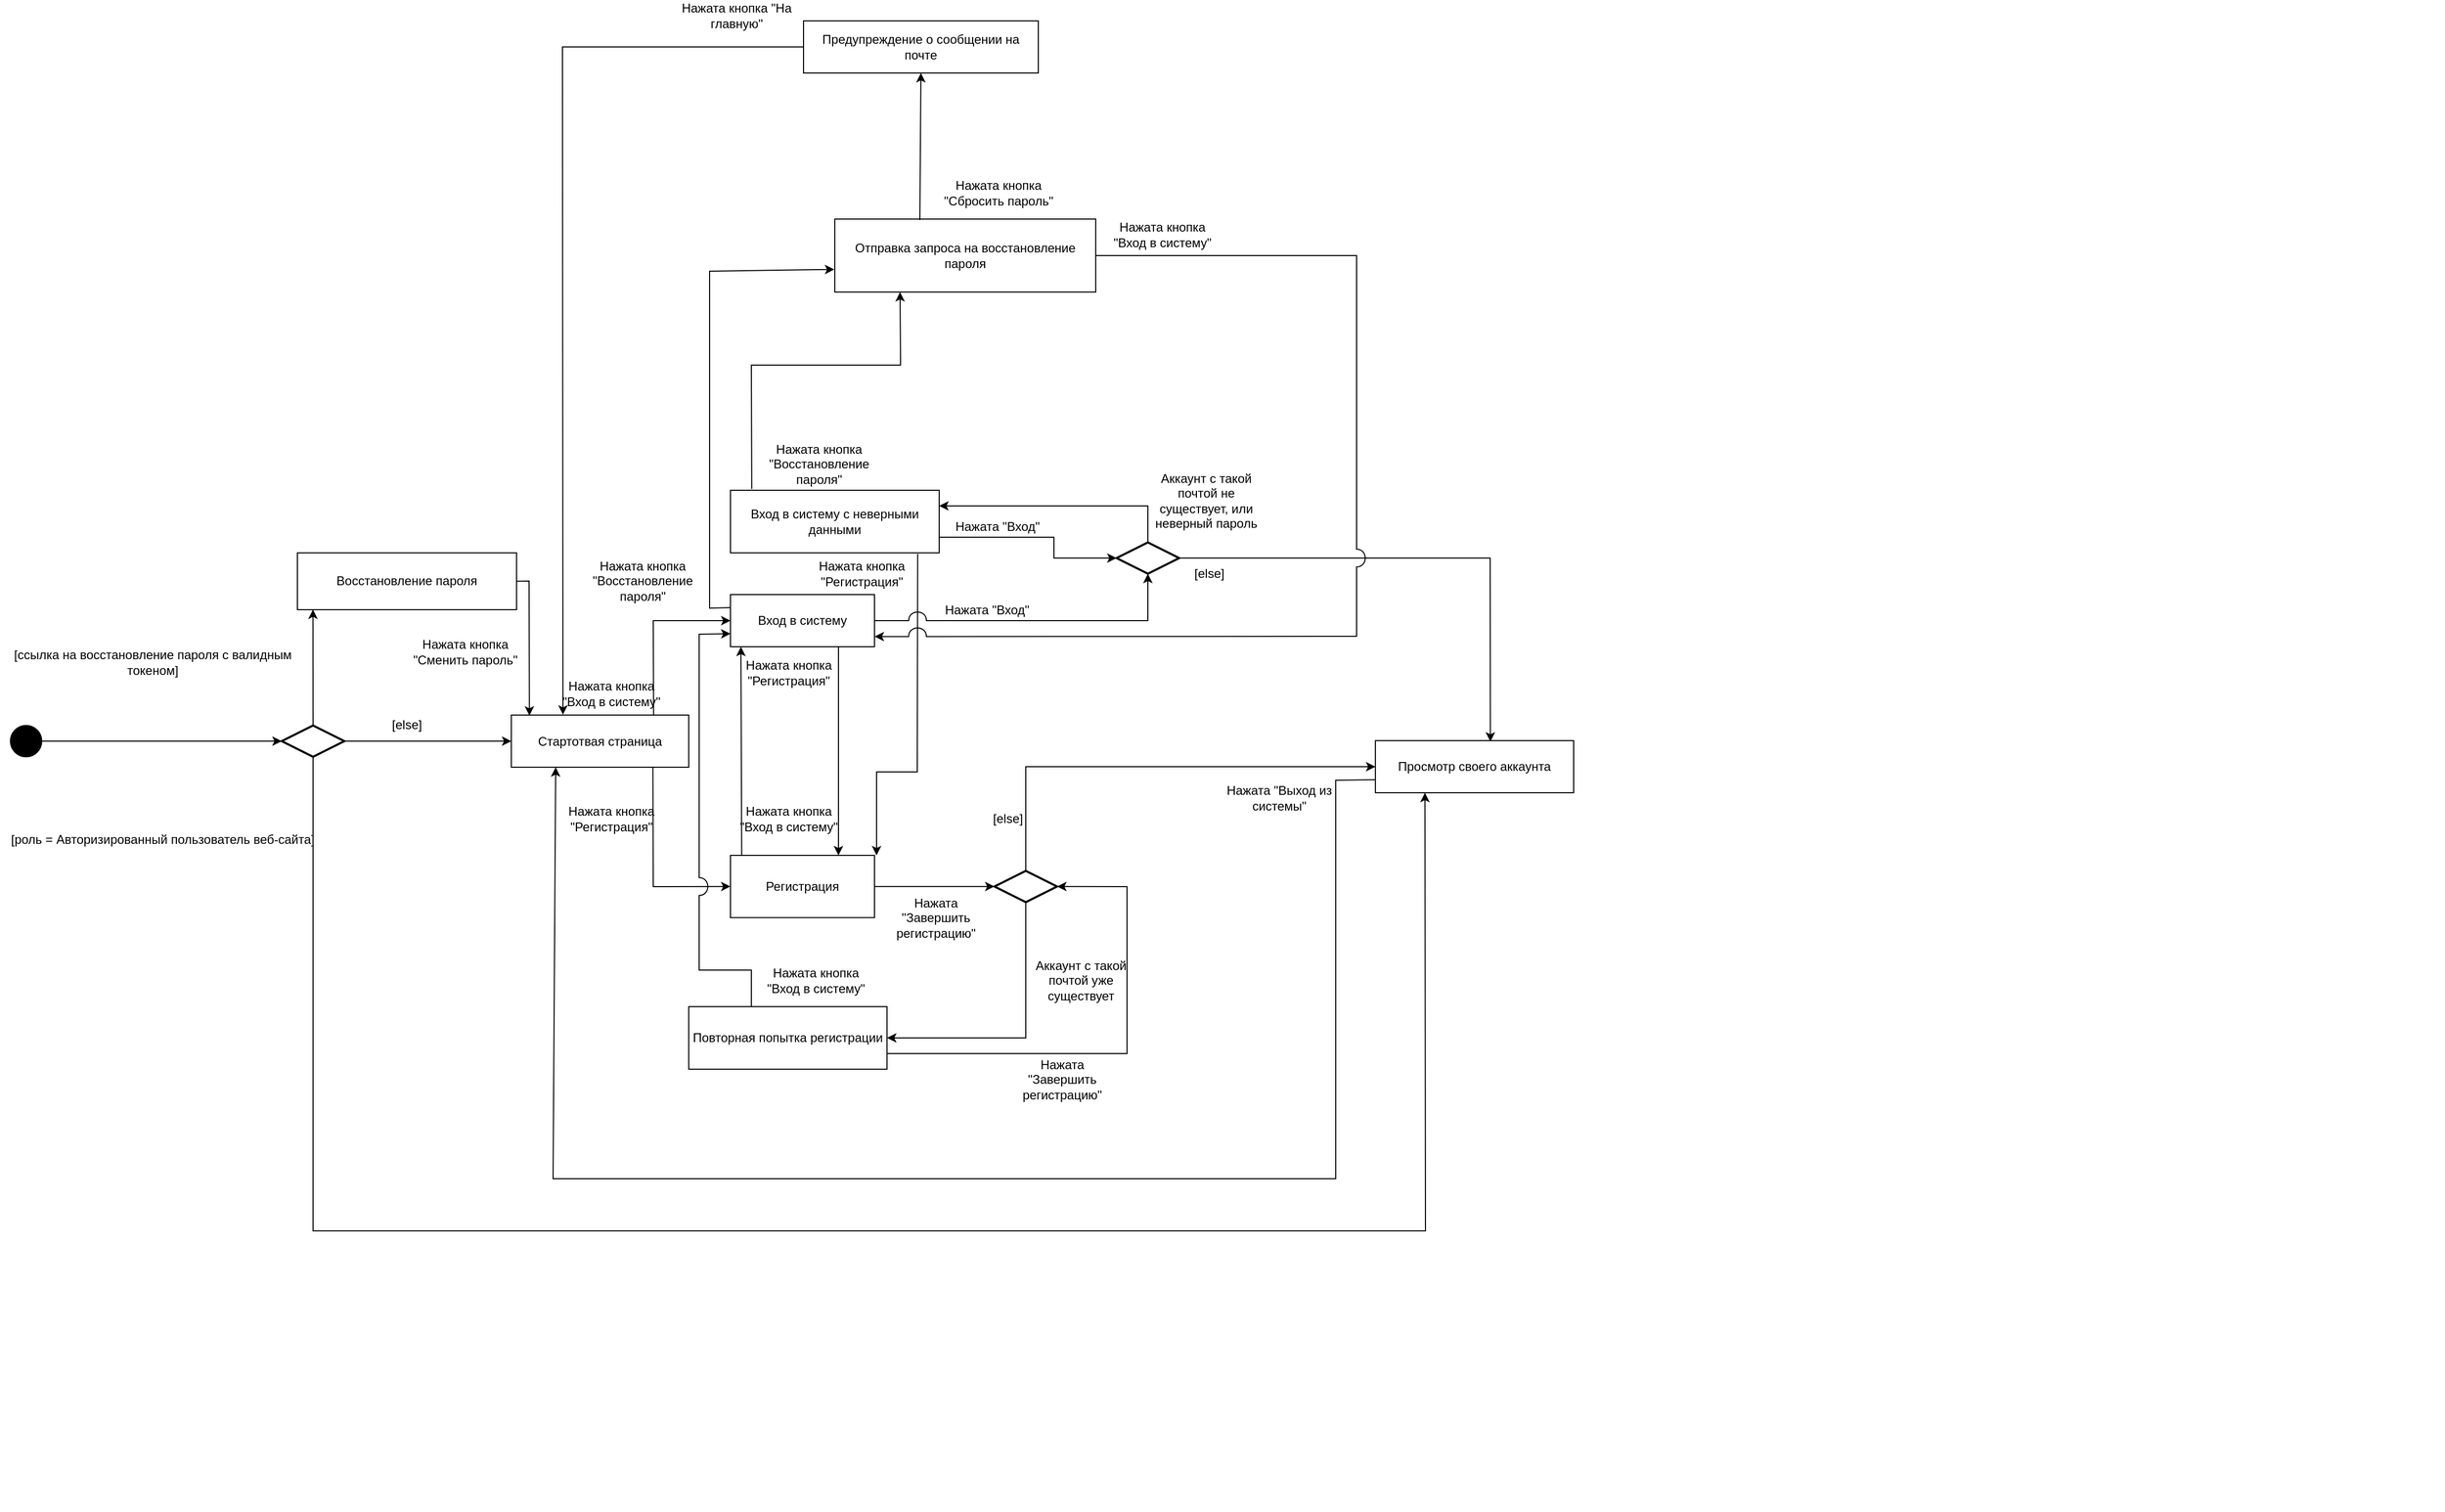 <mxfile version="23.1.3" type="device">
  <diagram id="onA2VM0ke9PM5qHIyAdz" name="Страница — 1">
    <mxGraphModel dx="4274" dy="933" grid="1" gridSize="10" guides="1" tooltips="1" connect="1" arrows="1" fold="1" page="1" pageScale="1" pageWidth="827" pageHeight="1169" math="0" shadow="0">
      <root>
        <mxCell id="0" />
        <mxCell id="1" parent="0" />
        <mxCell id="1lmrmKGu_N5sYzmFphA3-192" value="" style="endArrow=classic;html=1;rounded=0;exitX=0.798;exitY=0.996;exitDx=0;exitDy=0;entryX=0;entryY=0.5;entryDx=0;entryDy=0;exitPerimeter=0;" parent="1" source="1lmrmKGu_N5sYzmFphA3-1" target="1lmrmKGu_N5sYzmFphA3-159" edge="1">
          <mxGeometry width="50" height="50" relative="1" as="geometry">
            <mxPoint x="-27" y="1678.5" as="sourcePoint" />
            <mxPoint x="-720" y="1571" as="targetPoint" />
            <Array as="points">
              <mxPoint x="-1214" y="1320" />
            </Array>
          </mxGeometry>
        </mxCell>
        <mxCell id="1lmrmKGu_N5sYzmFphA3-150" value="Отправка запроса на восстановление пароля" style="rounded=0;whiteSpace=wrap;html=1;" parent="1" vertex="1">
          <mxGeometry x="-1040" y="680" width="250" height="70" as="geometry" />
        </mxCell>
        <mxCell id="1lmrmKGu_N5sYzmFphA3-169" value="" style="ellipse;fillColor=strokeColor;html=1;" parent="1" vertex="1">
          <mxGeometry x="-1830.0" y="1165.5" width="30" height="30" as="geometry" />
        </mxCell>
        <mxCell id="1lmrmKGu_N5sYzmFphA3-170" value="" style="endArrow=classic;html=1;rounded=0;exitX=1;exitY=0.5;exitDx=0;exitDy=0;" parent="1" source="6Y3TLVguq3Cx2lFlfiIS-67" edge="1" target="1lmrmKGu_N5sYzmFphA3-1">
          <mxGeometry width="50" height="50" relative="1" as="geometry">
            <mxPoint x="-1600" y="1165.5" as="sourcePoint" />
            <mxPoint x="-1370" y="1181" as="targetPoint" />
          </mxGeometry>
        </mxCell>
        <mxCell id="1lmrmKGu_N5sYzmFphA3-175" value="" style="endArrow=classic;html=1;rounded=0;exitX=0.802;exitY=0.021;exitDx=0;exitDy=0;entryX=0;entryY=0.5;entryDx=0;entryDy=0;exitPerimeter=0;" parent="1" source="1lmrmKGu_N5sYzmFphA3-1" target="1lmrmKGu_N5sYzmFphA3-139" edge="1">
          <mxGeometry width="50" height="50" relative="1" as="geometry">
            <mxPoint x="-488.0" y="1622" as="sourcePoint" />
            <mxPoint x="-720" y="960" as="targetPoint" />
            <Array as="points">
              <mxPoint x="-1214" y="1065" />
            </Array>
          </mxGeometry>
        </mxCell>
        <mxCell id="1lmrmKGu_N5sYzmFphA3-179" value="" style="endArrow=classic;html=1;rounded=0;exitX=0.102;exitY=-0.02;exitDx=0;exitDy=0;exitPerimeter=0;entryX=0.25;entryY=1;entryDx=0;entryDy=0;" parent="1" source="6Y3TLVguq3Cx2lFlfiIS-25" edge="1" target="1lmrmKGu_N5sYzmFphA3-150">
          <mxGeometry width="50" height="50" relative="1" as="geometry">
            <mxPoint x="-487" y="500" as="sourcePoint" />
            <mxPoint x="40" y="400" as="targetPoint" />
            <Array as="points">
              <mxPoint x="-1120" y="820" />
              <mxPoint x="-977" y="820" />
            </Array>
          </mxGeometry>
        </mxCell>
        <mxCell id="1lmrmKGu_N5sYzmFphA3-180" value="Нажата кнопка &quot;Восстановление пароля&quot;" style="text;html=1;strokeColor=none;fillColor=none;align=center;verticalAlign=middle;whiteSpace=wrap;rounded=0;" parent="1" vertex="1">
          <mxGeometry x="-1111" y="900" width="112" height="30" as="geometry" />
        </mxCell>
        <mxCell id="1lmrmKGu_N5sYzmFphA3-182" value="Предупреждение о сообщении на почте" style="rounded=0;whiteSpace=wrap;html=1;" parent="1" vertex="1">
          <mxGeometry x="-1070" y="490" width="225" height="50" as="geometry" />
        </mxCell>
        <mxCell id="1lmrmKGu_N5sYzmFphA3-193" value="Нажата кнопка &quot;Регистрация&quot;" style="text;html=1;strokeColor=none;fillColor=none;align=center;verticalAlign=middle;whiteSpace=wrap;rounded=0;" parent="1" vertex="1">
          <mxGeometry x="-1310" y="1240" width="112" height="30" as="geometry" />
        </mxCell>
        <mxCell id="1lmrmKGu_N5sYzmFphA3-195" value="Нажата &quot;Завершить регистрацию&quot;" style="text;html=1;strokeColor=none;fillColor=none;align=center;verticalAlign=middle;whiteSpace=wrap;rounded=0;" parent="1" vertex="1">
          <mxGeometry x="-999" y="1334.86" width="112" height="30" as="geometry" />
        </mxCell>
        <mxCell id="1lmrmKGu_N5sYzmFphA3-202" value="" style="endArrow=classic;html=1;rounded=0;exitX=1;exitY=0.5;exitDx=0;exitDy=0;entryX=0;entryY=0.5;entryDx=0;entryDy=0;entryPerimeter=0;" parent="1" source="1lmrmKGu_N5sYzmFphA3-159" target="6Y3TLVguq3Cx2lFlfiIS-4" edge="1">
          <mxGeometry width="50" height="50" relative="1" as="geometry">
            <mxPoint x="-200" y="1569.25" as="sourcePoint" />
            <mxPoint x="-10" y="1569" as="targetPoint" />
          </mxGeometry>
        </mxCell>
        <mxCell id="1lmrmKGu_N5sYzmFphA3-204" value="Нажата кнопка &quot;Вход в систему&quot;" style="text;html=1;strokeColor=none;fillColor=none;align=center;verticalAlign=middle;whiteSpace=wrap;rounded=0;" parent="1" vertex="1">
          <mxGeometry x="-1140" y="1240" width="112" height="30" as="geometry" />
        </mxCell>
        <mxCell id="1lmrmKGu_N5sYzmFphA3-577" value="Нажата кнопка &quot;Вход в систему&quot;" style="text;html=1;strokeColor=none;fillColor=none;align=center;verticalAlign=middle;whiteSpace=wrap;rounded=0;" parent="1" vertex="1">
          <mxGeometry x="-1310" y="1120" width="112" height="30" as="geometry" />
        </mxCell>
        <mxCell id="Fpg0scVaTkVkrr4jqa7s-5" value="" style="endArrow=classic;html=1;rounded=0;entryX=0.75;entryY=0;entryDx=0;entryDy=0;exitX=0.75;exitY=1;exitDx=0;exitDy=0;" parent="1" edge="1" target="1lmrmKGu_N5sYzmFphA3-159" source="1lmrmKGu_N5sYzmFphA3-139">
          <mxGeometry width="50" height="50" relative="1" as="geometry">
            <mxPoint x="-1028" y="1090" as="sourcePoint" />
            <mxPoint x="-1028" y="1440" as="targetPoint" />
          </mxGeometry>
        </mxCell>
        <mxCell id="Fpg0scVaTkVkrr4jqa7s-6" value="Нажата кнопка &quot;Регистрация&quot;" style="text;html=1;strokeColor=none;fillColor=none;align=center;verticalAlign=middle;whiteSpace=wrap;rounded=0;" parent="1" vertex="1">
          <mxGeometry x="-1070" y="1005" width="112" height="30" as="geometry" />
        </mxCell>
        <mxCell id="Fpg0scVaTkVkrr4jqa7s-15" value="Нажата &quot;Выход из системы&quot;" style="text;html=1;strokeColor=none;fillColor=none;align=center;verticalAlign=middle;whiteSpace=wrap;rounded=0;" parent="1" vertex="1">
          <mxGeometry x="-670" y="1220" width="112" height="30" as="geometry" />
        </mxCell>
        <mxCell id="Fpg0scVaTkVkrr4jqa7s-26" value="Нажата кнопка &quot;Вход в систему&quot;" style="text;html=1;strokeColor=none;fillColor=none;align=center;verticalAlign=middle;whiteSpace=wrap;rounded=0;" parent="1" vertex="1">
          <mxGeometry x="-782" y="680" width="112" height="30" as="geometry" />
        </mxCell>
        <mxCell id="6Y3TLVguq3Cx2lFlfiIS-4" value="" style="strokeWidth=2;html=1;shape=mxgraph.flowchart.decision;whiteSpace=wrap;" parent="1" vertex="1">
          <mxGeometry x="-887" y="1304.86" width="60" height="30" as="geometry" />
        </mxCell>
        <mxCell id="6Y3TLVguq3Cx2lFlfiIS-5" value="" style="endArrow=classic;html=1;rounded=0;exitX=0.5;exitY=0;exitDx=0;exitDy=0;exitPerimeter=0;entryX=0;entryY=0.5;entryDx=0;entryDy=0;" parent="1" source="6Y3TLVguq3Cx2lFlfiIS-4" target="Fpg0scVaTkVkrr4jqa7s-8" edge="1">
          <mxGeometry width="50" height="50" relative="1" as="geometry">
            <mxPoint x="80" y="1563.75" as="sourcePoint" />
            <mxPoint x="160" y="1480" as="targetPoint" />
            <Array as="points">
              <mxPoint x="-857" y="1205" />
            </Array>
          </mxGeometry>
        </mxCell>
        <mxCell id="6Y3TLVguq3Cx2lFlfiIS-6" value="Аккаунт с такой почтой уже существует" style="text;html=1;strokeColor=none;fillColor=none;align=center;verticalAlign=middle;whiteSpace=wrap;rounded=0;" parent="1" vertex="1">
          <mxGeometry x="-860" y="1385" width="112" height="50" as="geometry" />
        </mxCell>
        <mxCell id="6Y3TLVguq3Cx2lFlfiIS-7" value="" style="endArrow=classic;html=1;rounded=0;exitX=0.5;exitY=1;exitDx=0;exitDy=0;exitPerimeter=0;entryX=1;entryY=0.5;entryDx=0;entryDy=0;" parent="1" source="6Y3TLVguq3Cx2lFlfiIS-4" edge="1" target="6Y3TLVguq3Cx2lFlfiIS-13">
          <mxGeometry width="50" height="50" relative="1" as="geometry">
            <mxPoint x="15.35" y="1630" as="sourcePoint" />
            <mxPoint x="-255.005" y="1815" as="targetPoint" />
            <Array as="points">
              <mxPoint x="-857" y="1465" />
            </Array>
          </mxGeometry>
        </mxCell>
        <mxCell id="6Y3TLVguq3Cx2lFlfiIS-8" value="[else]" style="text;html=1;strokeColor=none;fillColor=none;align=center;verticalAlign=middle;whiteSpace=wrap;rounded=0;" parent="1" vertex="1">
          <mxGeometry x="-930" y="1240" width="112" height="30" as="geometry" />
        </mxCell>
        <mxCell id="6Y3TLVguq3Cx2lFlfiIS-20" value="Нажата &quot;Завершить регистрацию&quot;" style="text;html=1;strokeColor=none;fillColor=none;align=center;verticalAlign=middle;whiteSpace=wrap;rounded=0;" parent="1" vertex="1">
          <mxGeometry x="-878" y="1490" width="112" height="30" as="geometry" />
        </mxCell>
        <mxCell id="6Y3TLVguq3Cx2lFlfiIS-21" value="" style="endArrow=classic;html=1;rounded=0;entryX=1;entryY=0.5;entryDx=0;entryDy=0;entryPerimeter=0;exitX=1;exitY=0.75;exitDx=0;exitDy=0;" parent="1" target="6Y3TLVguq3Cx2lFlfiIS-4" edge="1" source="6Y3TLVguq3Cx2lFlfiIS-13">
          <mxGeometry width="50" height="50" relative="1" as="geometry">
            <mxPoint x="-255" y="1937.23" as="sourcePoint" />
            <mxPoint x="50" y="1560" as="targetPoint" />
            <Array as="points">
              <mxPoint x="-760" y="1480" />
              <mxPoint x="-760" y="1320" />
            </Array>
          </mxGeometry>
        </mxCell>
        <mxCell id="6Y3TLVguq3Cx2lFlfiIS-22" value="Нажата кнопка &quot;Вход в систему&quot;" style="text;html=1;strokeColor=none;fillColor=none;align=center;verticalAlign=middle;whiteSpace=wrap;rounded=0;" parent="1" vertex="1">
          <mxGeometry x="-1114" y="1395" width="112" height="30" as="geometry" />
        </mxCell>
        <mxCell id="6Y3TLVguq3Cx2lFlfiIS-23" value="" style="endArrow=classic;html=1;rounded=0;entryX=0;entryY=0.75;entryDx=0;entryDy=0;jumpStyle=arc;jumpSize=17;exitX=0.316;exitY=0.083;exitDx=0;exitDy=0;exitPerimeter=0;" parent="1" source="6Y3TLVguq3Cx2lFlfiIS-13" target="1lmrmKGu_N5sYzmFphA3-139" edge="1">
          <mxGeometry width="50" height="50" relative="1" as="geometry">
            <mxPoint x="-839.23" y="1921.04" as="sourcePoint" />
            <mxPoint x="-850" y="1070" as="targetPoint" />
            <Array as="points">
              <mxPoint x="-1120" y="1400" />
              <mxPoint x="-1170" y="1400" />
              <mxPoint x="-1170" y="1078" />
            </Array>
          </mxGeometry>
        </mxCell>
        <mxCell id="1lmrmKGu_N5sYzmFphA3-139" value="Вход в систему" style="rounded=0;whiteSpace=wrap;html=1;movable=1;resizable=1;rotatable=1;deletable=1;editable=1;locked=0;connectable=1;container=0;" parent="1" vertex="1">
          <mxGeometry x="-1140" y="1040" width="138" height="50" as="geometry" />
        </mxCell>
        <mxCell id="1lmrmKGu_N5sYzmFphA3-205" value="" style="endArrow=classic;html=1;rounded=0;exitX=0.75;exitY=0;exitDx=0;exitDy=0;" parent="1" edge="1">
          <mxGeometry width="50" height="50" relative="1" as="geometry">
            <mxPoint x="-1129.23" y="1290" as="sourcePoint" />
            <mxPoint x="-1130" y="1090" as="targetPoint" />
          </mxGeometry>
        </mxCell>
        <mxCell id="6Y3TLVguq3Cx2lFlfiIS-25" value="Вход в систему с неверными данными" style="rounded=0;whiteSpace=wrap;html=1;movable=1;resizable=1;rotatable=1;deletable=1;editable=1;locked=0;connectable=1;container=0;" parent="1" vertex="1">
          <mxGeometry x="-1140" y="940" width="200" height="60" as="geometry" />
        </mxCell>
        <mxCell id="6Y3TLVguq3Cx2lFlfiIS-48" value="" style="endArrow=classic;html=1;rounded=0;exitX=0.897;exitY=1.017;exitDx=0;exitDy=0;exitPerimeter=0;jumpStyle=none;" parent="1" source="6Y3TLVguq3Cx2lFlfiIS-25" edge="1">
          <mxGeometry width="50" height="50" relative="1" as="geometry">
            <mxPoint x="-102" y="700" as="sourcePoint" />
            <mxPoint x="-1000" y="1290" as="targetPoint" />
            <Array as="points">
              <mxPoint x="-961" y="1210" />
              <mxPoint x="-1000" y="1210" />
            </Array>
          </mxGeometry>
        </mxCell>
        <mxCell id="6Y3TLVguq3Cx2lFlfiIS-49" value="Нажата кнопка &quot;Регистрация&quot;" style="text;html=1;strokeColor=none;fillColor=none;align=center;verticalAlign=middle;whiteSpace=wrap;rounded=0;" parent="1" vertex="1">
          <mxGeometry x="-1140" y="1100" width="112" height="30" as="geometry" />
        </mxCell>
        <mxCell id="6Y3TLVguq3Cx2lFlfiIS-51" value="Нажата &quot;Вход&quot;" style="text;html=1;strokeColor=none;fillColor=none;align=center;verticalAlign=middle;whiteSpace=wrap;rounded=0;" parent="1" vertex="1">
          <mxGeometry x="-950" y="1040" width="112" height="30" as="geometry" />
        </mxCell>
        <mxCell id="6Y3TLVguq3Cx2lFlfiIS-52" value="" style="endArrow=classic;html=1;rounded=0;exitX=1;exitY=0.5;exitDx=0;exitDy=0;entryX=0.5;entryY=1;entryDx=0;entryDy=0;entryPerimeter=0;jumpStyle=arc;jumpSize=17;" parent="1" target="6Y3TLVguq3Cx2lFlfiIS-53" edge="1" source="1lmrmKGu_N5sYzmFphA3-139">
          <mxGeometry width="50" height="50" relative="1" as="geometry">
            <mxPoint x="-255" y="950" as="sourcePoint" />
            <mxPoint x="125" y="825.25" as="targetPoint" />
            <Array as="points">
              <mxPoint x="-740" y="1065" />
            </Array>
          </mxGeometry>
        </mxCell>
        <mxCell id="6Y3TLVguq3Cx2lFlfiIS-53" value="" style="strokeWidth=2;html=1;shape=mxgraph.flowchart.decision;whiteSpace=wrap;" parent="1" vertex="1">
          <mxGeometry x="-770" y="990" width="60" height="30" as="geometry" />
        </mxCell>
        <mxCell id="6Y3TLVguq3Cx2lFlfiIS-54" value="Нажата &quot;Вход&quot;" style="text;html=1;strokeColor=none;fillColor=none;align=center;verticalAlign=middle;whiteSpace=wrap;rounded=0;" parent="1" vertex="1">
          <mxGeometry x="-940" y="960" width="112" height="30" as="geometry" />
        </mxCell>
        <mxCell id="6Y3TLVguq3Cx2lFlfiIS-55" value="" style="endArrow=classic;html=1;rounded=0;exitX=1;exitY=0.75;exitDx=0;exitDy=0;entryX=0;entryY=0.5;entryDx=0;entryDy=0;entryPerimeter=0;jumpStyle=arc;jumpSize=17;" parent="1" target="6Y3TLVguq3Cx2lFlfiIS-53" edge="1" source="6Y3TLVguq3Cx2lFlfiIS-25">
          <mxGeometry width="50" height="50" relative="1" as="geometry">
            <mxPoint x="-255" y="689" as="sourcePoint" />
            <mxPoint x="105" y="580" as="targetPoint" />
            <Array as="points">
              <mxPoint x="-830" y="985" />
              <mxPoint x="-830" y="1005" />
            </Array>
          </mxGeometry>
        </mxCell>
        <mxCell id="6Y3TLVguq3Cx2lFlfiIS-56" value="Аккаунт с такой почтой не существует, или неверный пароль" style="text;html=1;strokeColor=none;fillColor=none;align=center;verticalAlign=middle;whiteSpace=wrap;rounded=0;" parent="1" vertex="1">
          <mxGeometry x="-740" y="920" width="112" height="60" as="geometry" />
        </mxCell>
        <mxCell id="6Y3TLVguq3Cx2lFlfiIS-57" value="" style="endArrow=classic;html=1;rounded=0;exitX=0.5;exitY=0;exitDx=0;exitDy=0;exitPerimeter=0;entryX=1;entryY=0.25;entryDx=0;entryDy=0;" parent="1" source="6Y3TLVguq3Cx2lFlfiIS-53" target="6Y3TLVguq3Cx2lFlfiIS-25" edge="1">
          <mxGeometry width="50" height="50" relative="1" as="geometry">
            <mxPoint x="37.5" y="365" as="sourcePoint" />
            <mxPoint x="-187.505" y="595" as="targetPoint" />
            <Array as="points">
              <mxPoint x="-740" y="955" />
            </Array>
          </mxGeometry>
        </mxCell>
        <mxCell id="6Y3TLVguq3Cx2lFlfiIS-58" value="" style="endArrow=classic;html=1;rounded=0;exitX=1;exitY=0.5;exitDx=0;exitDy=0;exitPerimeter=0;entryX=0.58;entryY=0.02;entryDx=0;entryDy=0;entryPerimeter=0;" parent="1" source="6Y3TLVguq3Cx2lFlfiIS-53" edge="1" target="Fpg0scVaTkVkrr4jqa7s-8">
          <mxGeometry width="50" height="50" relative="1" as="geometry">
            <mxPoint x="596" y="1035" as="sourcePoint" />
            <mxPoint x="440" y="1350" as="targetPoint" />
            <Array as="points">
              <mxPoint x="-412" y="1005" />
            </Array>
          </mxGeometry>
        </mxCell>
        <mxCell id="6Y3TLVguq3Cx2lFlfiIS-59" value="[else]" style="text;html=1;strokeColor=none;fillColor=none;align=center;verticalAlign=middle;whiteSpace=wrap;rounded=0;" parent="1" vertex="1">
          <mxGeometry x="-700" y="1010" width="38" height="20" as="geometry" />
        </mxCell>
        <mxCell id="6Y3TLVguq3Cx2lFlfiIS-60" value="" style="endArrow=classic;html=1;rounded=0;exitX=0;exitY=0.25;exitDx=0;exitDy=0;entryX=-0.002;entryY=0.689;entryDx=0;entryDy=0;entryPerimeter=0;" parent="1" source="1lmrmKGu_N5sYzmFphA3-139" target="1lmrmKGu_N5sYzmFphA3-150" edge="1">
          <mxGeometry width="50" height="50" relative="1" as="geometry">
            <mxPoint x="-677.5" y="390" as="sourcePoint" />
            <mxPoint x="-80" y="330" as="targetPoint" />
            <Array as="points">
              <mxPoint x="-1160" y="1053" />
              <mxPoint x="-1160" y="730" />
            </Array>
          </mxGeometry>
        </mxCell>
        <mxCell id="6Y3TLVguq3Cx2lFlfiIS-61" value="Нажата кнопка &quot;Восстановление пароля&quot;" style="text;html=1;strokeColor=none;fillColor=none;align=center;verticalAlign=middle;whiteSpace=wrap;rounded=0;" parent="1" vertex="1">
          <mxGeometry x="-1280" y="1012.25" width="112" height="30" as="geometry" />
        </mxCell>
        <mxCell id="6Y3TLVguq3Cx2lFlfiIS-62" value="" style="endArrow=classic;html=1;rounded=0;exitX=1;exitY=0.5;exitDx=0;exitDy=0;entryX=1.001;entryY=0.805;entryDx=0;entryDy=0;entryPerimeter=0;jumpStyle=arc;jumpSize=17;" parent="1" source="1lmrmKGu_N5sYzmFphA3-150" target="1lmrmKGu_N5sYzmFphA3-139" edge="1">
          <mxGeometry width="50" height="50" relative="1" as="geometry">
            <mxPoint x="250" y="571.5" as="sourcePoint" />
            <mxPoint x="555" y="1095.5" as="targetPoint" />
            <Array as="points">
              <mxPoint x="-540" y="715" />
              <mxPoint x="-540" y="1080" />
            </Array>
          </mxGeometry>
        </mxCell>
        <mxCell id="6Y3TLVguq3Cx2lFlfiIS-63" value="" style="endArrow=classic;html=1;rounded=0;exitX=0.326;exitY=0.014;exitDx=0;exitDy=0;jumpStyle=arc;jumpSize=17;exitPerimeter=0;entryX=0.5;entryY=1;entryDx=0;entryDy=0;" parent="1" source="1lmrmKGu_N5sYzmFphA3-150" edge="1" target="1lmrmKGu_N5sYzmFphA3-182">
          <mxGeometry width="50" height="50" relative="1" as="geometry">
            <mxPoint x="-207.5" y="191" as="sourcePoint" />
            <mxPoint x="-400" y="205" as="targetPoint" />
            <Array as="points" />
          </mxGeometry>
        </mxCell>
        <mxCell id="6Y3TLVguq3Cx2lFlfiIS-64" value="Нажата кнопка &quot;Сбросить пароль&quot;" style="text;html=1;strokeColor=none;fillColor=none;align=center;verticalAlign=middle;whiteSpace=wrap;rounded=0;" parent="1" vertex="1">
          <mxGeometry x="-939" y="640" width="112" height="30" as="geometry" />
        </mxCell>
        <mxCell id="6Y3TLVguq3Cx2lFlfiIS-65" value="" style="endArrow=classic;html=1;rounded=0;exitX=0;exitY=0.5;exitDx=0;exitDy=0;jumpStyle=arc;jumpSize=17;entryX=0.291;entryY=-0.007;entryDx=0;entryDy=0;entryPerimeter=0;" parent="1" target="1lmrmKGu_N5sYzmFphA3-1" edge="1" source="1lmrmKGu_N5sYzmFphA3-182">
          <mxGeometry width="50" height="50" relative="1" as="geometry">
            <mxPoint x="-865" y="180" as="sourcePoint" />
            <mxPoint x="-1185" y="180" as="targetPoint" />
            <Array as="points">
              <mxPoint x="-1301" y="515" />
            </Array>
          </mxGeometry>
        </mxCell>
        <mxCell id="6Y3TLVguq3Cx2lFlfiIS-66" value="Нажата кнопка &quot;На главную&quot;" style="text;html=1;strokeColor=none;fillColor=none;align=center;verticalAlign=middle;whiteSpace=wrap;rounded=0;" parent="1" vertex="1">
          <mxGeometry x="-1190" y="470" width="112" height="30" as="geometry" />
        </mxCell>
        <mxCell id="6Y3TLVguq3Cx2lFlfiIS-68" value="" style="endArrow=classic;html=1;rounded=0;entryX=0;entryY=0.5;entryDx=0;entryDy=0;entryPerimeter=0;exitX=1;exitY=0.5;exitDx=0;exitDy=0;" parent="1" source="1lmrmKGu_N5sYzmFphA3-169" target="6Y3TLVguq3Cx2lFlfiIS-67" edge="1">
          <mxGeometry width="50" height="50" relative="1" as="geometry">
            <mxPoint x="-1800" y="1181" as="sourcePoint" />
            <mxPoint x="-1369" y="1178" as="targetPoint" />
          </mxGeometry>
        </mxCell>
        <mxCell id="6Y3TLVguq3Cx2lFlfiIS-67" value="" style="strokeWidth=2;html=1;shape=mxgraph.flowchart.decision;whiteSpace=wrap;" parent="1" vertex="1">
          <mxGeometry x="-1570" y="1165.5" width="60" height="30" as="geometry" />
        </mxCell>
        <mxCell id="6Y3TLVguq3Cx2lFlfiIS-69" value="[else]" style="text;html=1;align=center;verticalAlign=middle;whiteSpace=wrap;rounded=0;" parent="1" vertex="1">
          <mxGeometry x="-1480" y="1150" width="60" height="30" as="geometry" />
        </mxCell>
        <mxCell id="6Y3TLVguq3Cx2lFlfiIS-70" value="" style="endArrow=classic;html=1;rounded=0;exitX=0.5;exitY=1;exitDx=0;exitDy=0;exitPerimeter=0;entryX=0.25;entryY=1;entryDx=0;entryDy=0;" parent="1" source="6Y3TLVguq3Cx2lFlfiIS-67" edge="1" target="Fpg0scVaTkVkrr4jqa7s-8">
          <mxGeometry width="50" height="50" relative="1" as="geometry">
            <mxPoint x="-1560" y="1300" as="sourcePoint" />
            <mxPoint x="640" y="1610" as="targetPoint" />
            <Array as="points">
              <mxPoint x="-1540" y="1650" />
              <mxPoint x="-474" y="1650" />
            </Array>
          </mxGeometry>
        </mxCell>
        <mxCell id="6Y3TLVguq3Cx2lFlfiIS-71" value="[роль = Авторизированный пользователь веб-сайта]" style="text;html=1;strokeColor=none;fillColor=none;align=center;verticalAlign=middle;whiteSpace=wrap;rounded=0;" parent="1" vertex="1">
          <mxGeometry x="-1840" y="1260" width="312" height="30" as="geometry" />
        </mxCell>
        <mxCell id="6Y3TLVguq3Cx2lFlfiIS-73" value="" style="endArrow=classic;html=1;rounded=0;exitX=0.5;exitY=0;exitDx=0;exitDy=0;exitPerimeter=0;entryX=0.071;entryY=0.997;entryDx=0;entryDy=0;entryPerimeter=0;" parent="1" source="6Y3TLVguq3Cx2lFlfiIS-67" target="6Y3TLVguq3Cx2lFlfiIS-74" edge="1">
          <mxGeometry width="50" height="50" relative="1" as="geometry">
            <mxPoint x="-1654" y="809.29" as="sourcePoint" />
            <mxPoint x="-1540" y="800" as="targetPoint" />
            <Array as="points" />
          </mxGeometry>
        </mxCell>
        <mxCell id="6Y3TLVguq3Cx2lFlfiIS-74" value="Восстановление пароля" style="rounded=0;whiteSpace=wrap;html=1;" parent="1" vertex="1">
          <mxGeometry x="-1555" y="1000" width="210" height="54.5" as="geometry" />
        </mxCell>
        <mxCell id="6Y3TLVguq3Cx2lFlfiIS-80" value="[ссылка на восстановление пароля с валидным токеном]" style="text;html=1;strokeColor=none;fillColor=none;align=center;verticalAlign=middle;whiteSpace=wrap;rounded=0;" parent="1" vertex="1">
          <mxGeometry x="-1840" y="1090" width="292.5" height="30" as="geometry" />
        </mxCell>
        <mxCell id="6Y3TLVguq3Cx2lFlfiIS-82" value="" style="endArrow=classic;html=1;rounded=0;exitX=1;exitY=0.5;exitDx=0;exitDy=0;entryX=0.102;entryY=0.011;entryDx=0;entryDy=0;entryPerimeter=0;" parent="1" source="6Y3TLVguq3Cx2lFlfiIS-74" target="1lmrmKGu_N5sYzmFphA3-1" edge="1">
          <mxGeometry width="50" height="50" relative="1" as="geometry">
            <mxPoint x="-1530" y="1176" as="sourcePoint" />
            <mxPoint x="-1644" y="776" as="targetPoint" />
            <Array as="points">
              <mxPoint x="-1333" y="1027" />
            </Array>
          </mxGeometry>
        </mxCell>
        <mxCell id="6Y3TLVguq3Cx2lFlfiIS-83" value="Нажата кнопка &quot;Сменить пароль&quot;" style="text;html=1;strokeColor=none;fillColor=none;align=center;verticalAlign=middle;whiteSpace=wrap;rounded=0;" parent="1" vertex="1">
          <mxGeometry x="-1450" y="1080" width="112" height="30" as="geometry" />
        </mxCell>
        <mxCell id="6Y3TLVguq3Cx2lFlfiIS-13" value="Повторная попытка регистрации" style="rounded=0;whiteSpace=wrap;html=1;" parent="1" vertex="1">
          <mxGeometry x="-1180" y="1435" width="190" height="60" as="geometry" />
        </mxCell>
        <mxCell id="6Y3TLVguq3Cx2lFlfiIS-15" style="edgeStyle=orthogonalEdgeStyle;rounded=0;orthogonalLoop=1;jettySize=auto;html=1;exitX=0.5;exitY=1;exitDx=0;exitDy=0;" parent="1" edge="1">
          <mxGeometry relative="1" as="geometry">
            <mxPoint x="-506.5" y="1910" as="sourcePoint" />
            <mxPoint x="-506.5" y="1910" as="targetPoint" />
          </mxGeometry>
        </mxCell>
        <mxCell id="Fpg0scVaTkVkrr4jqa7s-8" value="Просмотр своего аккаунта" style="rounded=0;whiteSpace=wrap;html=1;" parent="1" vertex="1">
          <mxGeometry x="-522" y="1180" width="190" height="50" as="geometry" />
        </mxCell>
        <mxCell id="Fpg0scVaTkVkrr4jqa7s-10" style="edgeStyle=orthogonalEdgeStyle;rounded=0;orthogonalLoop=1;jettySize=auto;html=1;exitX=0.5;exitY=1;exitDx=0;exitDy=0;" parent="1" edge="1">
          <mxGeometry relative="1" as="geometry">
            <mxPoint x="493.5" y="1490" as="sourcePoint" />
            <mxPoint x="493.5" y="1490" as="targetPoint" />
          </mxGeometry>
        </mxCell>
        <mxCell id="1lmrmKGu_N5sYzmFphA3-1" value="Стартотвая страница" style="rounded=0;whiteSpace=wrap;html=1;" parent="1" vertex="1">
          <mxGeometry x="-1350" y="1155.5" width="170" height="50" as="geometry" />
        </mxCell>
        <mxCell id="1lmrmKGu_N5sYzmFphA3-159" value="Регистрация" style="rounded=0;whiteSpace=wrap;html=1;" parent="1" vertex="1">
          <mxGeometry x="-1140" y="1290" width="138" height="59.71" as="geometry" />
        </mxCell>
        <mxCell id="uIh4hpADiCV0mtv7l1ve-5" value="" style="endArrow=classic;html=1;rounded=0;jumpStyle=arc;jumpSize=17;exitX=0;exitY=0.75;exitDx=0;exitDy=0;entryX=0.25;entryY=1;entryDx=0;entryDy=0;" edge="1" parent="1" source="Fpg0scVaTkVkrr4jqa7s-8" target="1lmrmKGu_N5sYzmFphA3-1">
          <mxGeometry width="50" height="50" relative="1" as="geometry">
            <mxPoint x="-560" y="1220" as="sourcePoint" />
            <mxPoint x="-1361.111" y="1600" as="targetPoint" />
            <Array as="points">
              <mxPoint x="-560" y="1218" />
              <mxPoint x="-560" y="1600" />
              <mxPoint x="-1310" y="1600" />
            </Array>
          </mxGeometry>
        </mxCell>
      </root>
    </mxGraphModel>
  </diagram>
</mxfile>
